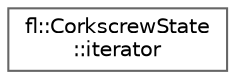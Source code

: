 digraph "Graphical Class Hierarchy"
{
 // INTERACTIVE_SVG=YES
 // LATEX_PDF_SIZE
  bgcolor="transparent";
  edge [fontname=Helvetica,fontsize=10,labelfontname=Helvetica,labelfontsize=10];
  node [fontname=Helvetica,fontsize=10,shape=box,height=0.2,width=0.4];
  rankdir="LR";
  Node0 [id="Node000000",label="fl::CorkscrewState\l::iterator",height=0.2,width=0.4,color="grey40", fillcolor="white", style="filled",URL="$db/dde/classfl_1_1_corkscrew_state_1_1iterator.html",tooltip=" "];
}
